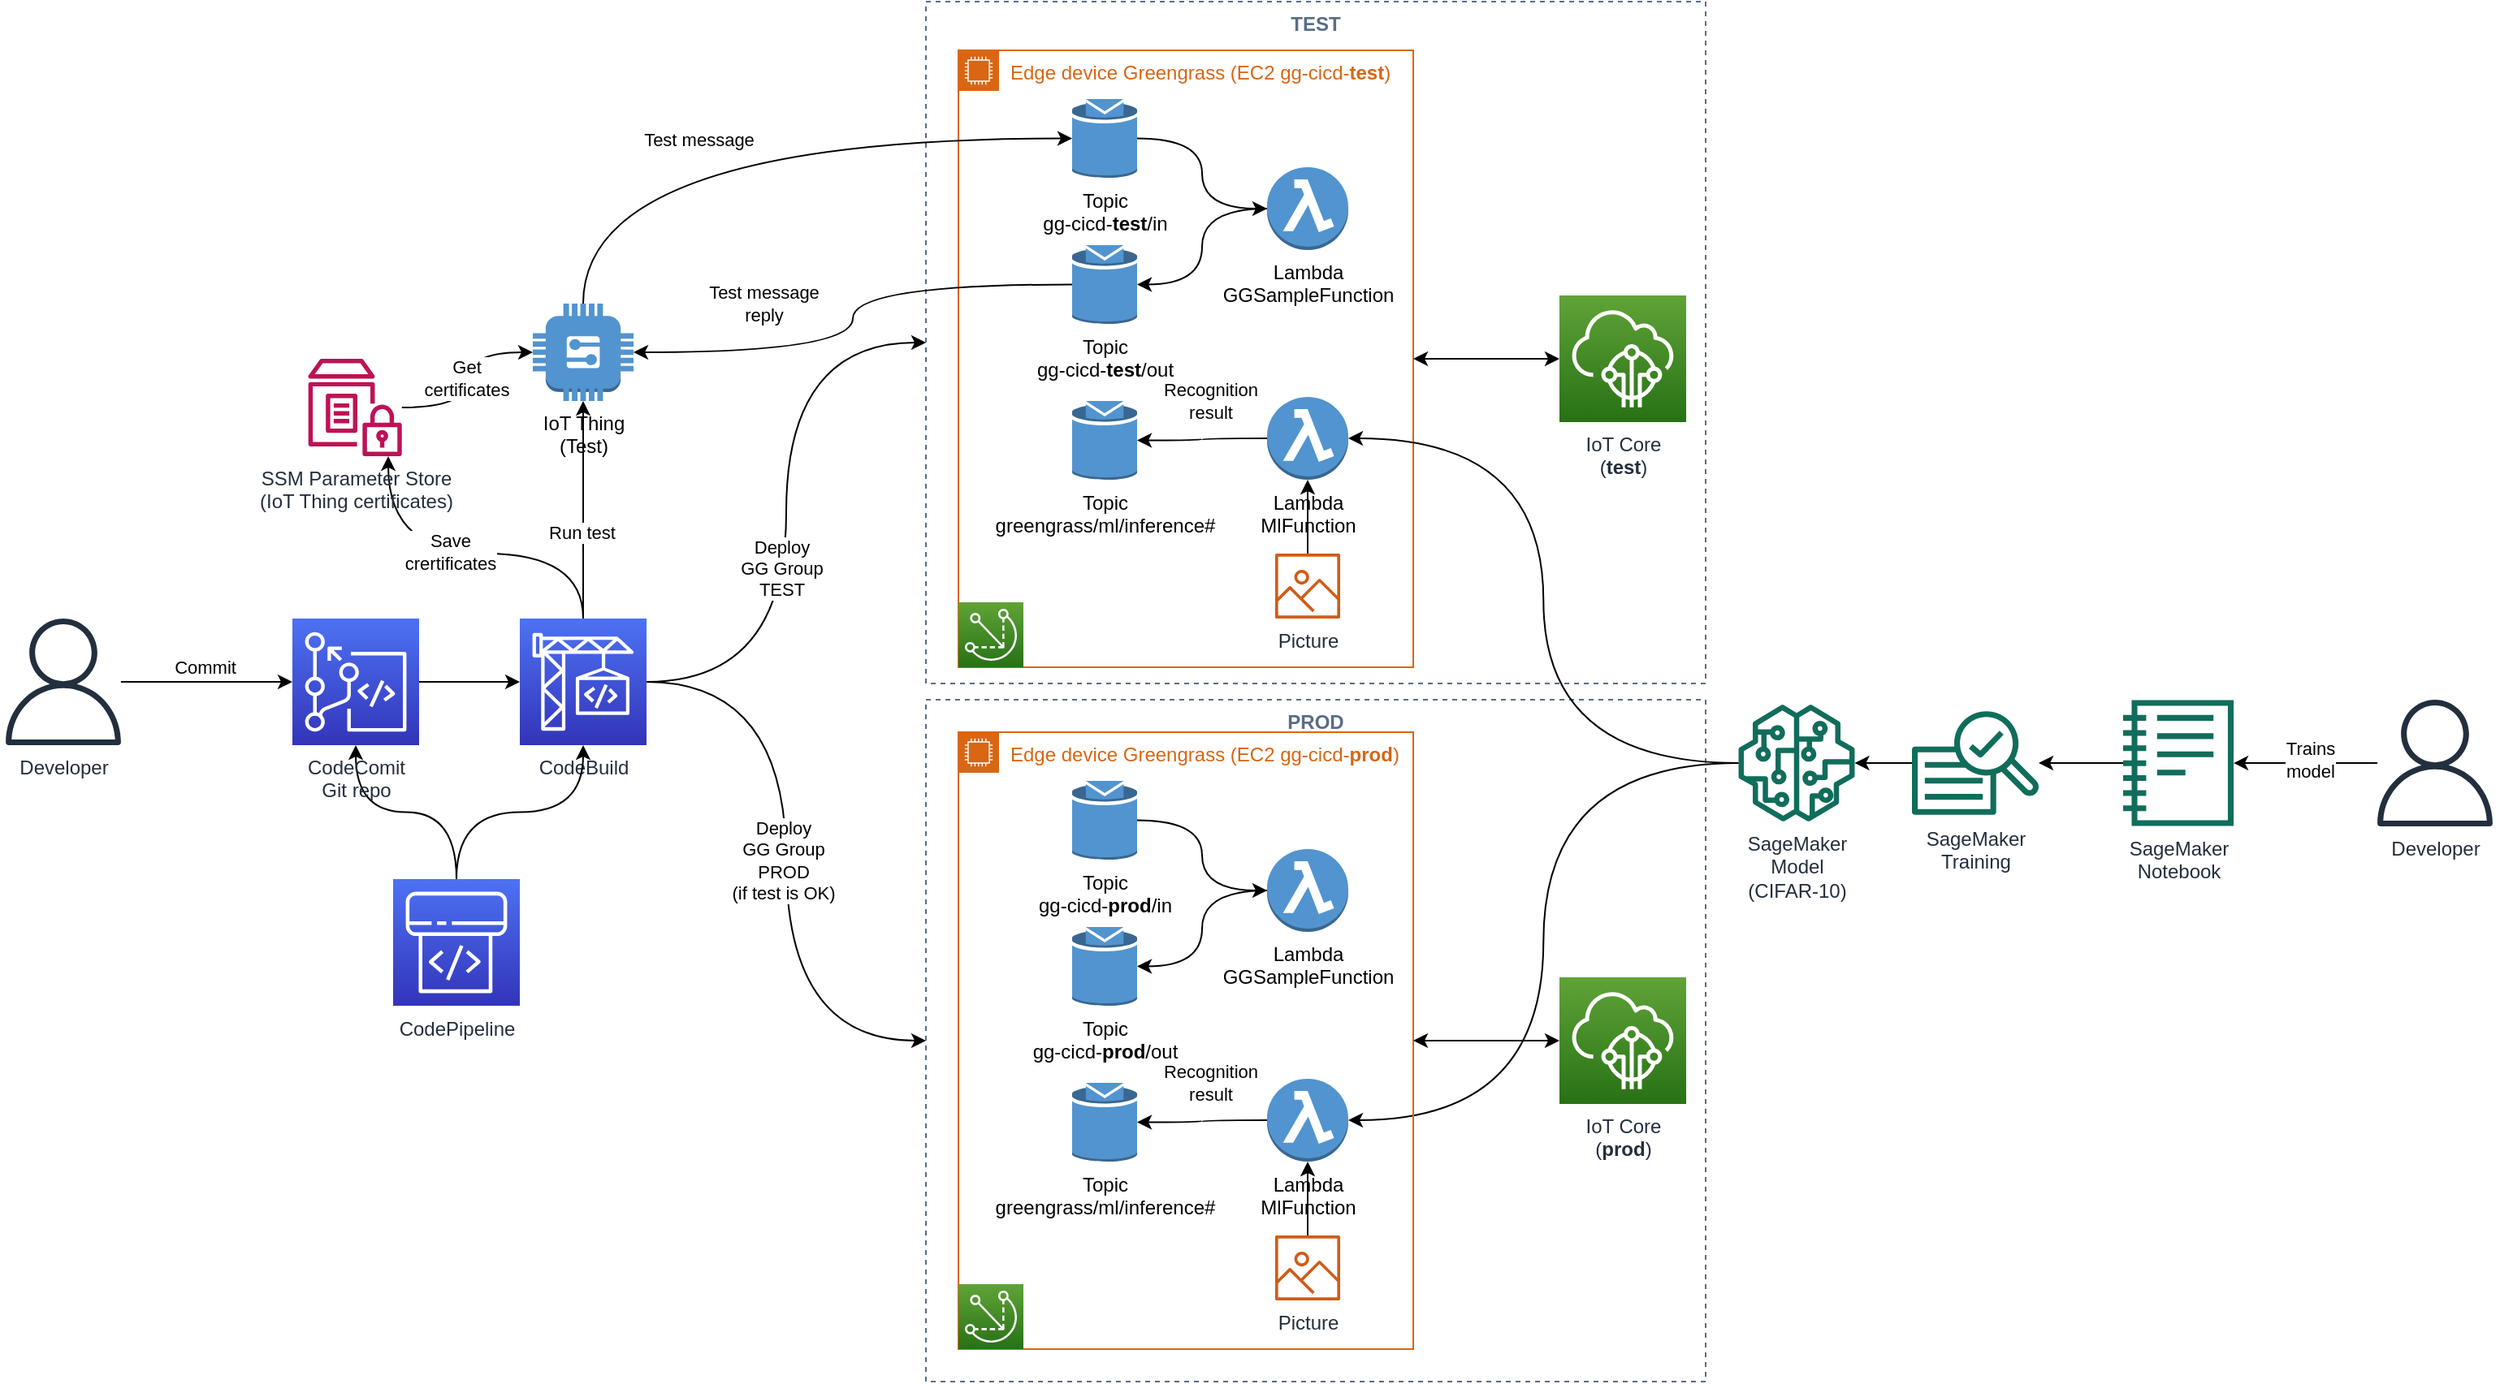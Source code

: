 <mxfile version="14.6.13" type="device"><diagram id="Ht1M8jgEwFfnCIfOTk4-" name="Page-1"><mxGraphModel dx="1113" dy="800" grid="1" gridSize="10" guides="1" tooltips="1" connect="1" arrows="1" fold="1" page="1" pageScale="1" pageWidth="1169" pageHeight="827" math="0" shadow="0"><root><mxCell id="0"/><mxCell id="1" parent="0"/><mxCell id="ckJvgmb0v2m8_YfLmpIP-58" value="TEST" style="fillColor=none;strokeColor=#5A6C86;dashed=1;verticalAlign=top;fontStyle=1;fontColor=#5A6C86;" vertex="1" parent="1"><mxGeometry x="610" y="120" width="480" height="420" as="geometry"/></mxCell><mxCell id="ckJvgmb0v2m8_YfLmpIP-57" value="PROD" style="fillColor=none;strokeColor=#5A6C86;dashed=1;verticalAlign=top;fontStyle=1;fontColor=#5A6C86;" vertex="1" parent="1"><mxGeometry x="610" y="550" width="480" height="420" as="geometry"/></mxCell><mxCell id="ckJvgmb0v2m8_YfLmpIP-30" value="Edge device Greengrass (EC2 gg-cicd-&lt;b&gt;test&lt;/b&gt;)" style="points=[[0,0],[0.25,0],[0.5,0],[0.75,0],[1,0],[1,0.25],[1,0.5],[1,0.75],[1,1],[0.75,1],[0.5,1],[0.25,1],[0,1],[0,0.75],[0,0.5],[0,0.25]];outlineConnect=0;gradientColor=none;html=1;whiteSpace=wrap;fontSize=12;fontStyle=0;shape=mxgraph.aws4.group;grIcon=mxgraph.aws4.group_ec2_instance_contents;strokeColor=#D86613;fillColor=none;verticalAlign=top;align=left;spacingLeft=30;fontColor=#D86613;dashed=0;" vertex="1" parent="1"><mxGeometry x="630" y="150" width="280" height="380" as="geometry"/></mxCell><mxCell id="ckJvgmb0v2m8_YfLmpIP-18" value="" style="edgeStyle=orthogonalEdgeStyle;curved=1;orthogonalLoop=1;jettySize=auto;html=1;" edge="1" parent="1" source="ckJvgmb0v2m8_YfLmpIP-1" target="ckJvgmb0v2m8_YfLmpIP-8"><mxGeometry relative="1" as="geometry"/></mxCell><mxCell id="ckJvgmb0v2m8_YfLmpIP-70" value="Run test" style="edgeLabel;html=1;align=center;verticalAlign=middle;resizable=0;points=[];" vertex="1" connectable="0" parent="ckJvgmb0v2m8_YfLmpIP-18"><mxGeometry x="-0.2" y="1" relative="1" as="geometry"><mxPoint as="offset"/></mxGeometry></mxCell><mxCell id="ckJvgmb0v2m8_YfLmpIP-59" value="" style="edgeStyle=orthogonalEdgeStyle;curved=1;orthogonalLoop=1;jettySize=auto;html=1;entryX=0;entryY=0.5;entryDx=0;entryDy=0;" edge="1" parent="1" source="ckJvgmb0v2m8_YfLmpIP-1" target="ckJvgmb0v2m8_YfLmpIP-58"><mxGeometry relative="1" as="geometry"><mxPoint x="518" y="539" as="targetPoint"/></mxGeometry></mxCell><mxCell id="ckJvgmb0v2m8_YfLmpIP-62" value="Deploy&lt;br&gt;GG Group&lt;br&gt;TEST" style="edgeLabel;html=1;align=center;verticalAlign=middle;resizable=0;points=[];" vertex="1" connectable="0" parent="ckJvgmb0v2m8_YfLmpIP-59"><mxGeometry x="-0.181" y="3" relative="1" as="geometry"><mxPoint as="offset"/></mxGeometry></mxCell><mxCell id="ckJvgmb0v2m8_YfLmpIP-1" value="CodeBuild" style="points=[[0,0,0],[0.25,0,0],[0.5,0,0],[0.75,0,0],[1,0,0],[0,1,0],[0.25,1,0],[0.5,1,0],[0.75,1,0],[1,1,0],[0,0.25,0],[0,0.5,0],[0,0.75,0],[1,0.25,0],[1,0.5,0],[1,0.75,0]];outlineConnect=0;fontColor=#232F3E;gradientColor=#4D72F3;gradientDirection=north;fillColor=#3334B9;strokeColor=#ffffff;dashed=0;verticalLabelPosition=bottom;verticalAlign=top;align=center;html=1;fontSize=12;fontStyle=0;aspect=fixed;shape=mxgraph.aws4.resourceIcon;resIcon=mxgraph.aws4.codebuild;" vertex="1" parent="1"><mxGeometry x="360" y="500" width="78" height="78" as="geometry"/></mxCell><mxCell id="ckJvgmb0v2m8_YfLmpIP-51" value="" style="edgeStyle=orthogonalEdgeStyle;curved=1;orthogonalLoop=1;jettySize=auto;html=1;entryX=0.5;entryY=1;entryDx=0;entryDy=0;entryPerimeter=0;" edge="1" parent="1" source="ckJvgmb0v2m8_YfLmpIP-2" target="ckJvgmb0v2m8_YfLmpIP-3"><mxGeometry relative="1" as="geometry"><mxPoint x="210" y="709" as="targetPoint"/></mxGeometry></mxCell><mxCell id="ckJvgmb0v2m8_YfLmpIP-52" value="" style="edgeStyle=orthogonalEdgeStyle;curved=1;orthogonalLoop=1;jettySize=auto;html=1;" edge="1" parent="1" source="ckJvgmb0v2m8_YfLmpIP-2" target="ckJvgmb0v2m8_YfLmpIP-1"><mxGeometry relative="1" as="geometry"><mxPoint x="448" y="709" as="targetPoint"/></mxGeometry></mxCell><mxCell id="ckJvgmb0v2m8_YfLmpIP-2" value="CodePipeline" style="points=[[0,0,0],[0.25,0,0],[0.5,0,0],[0.75,0,0],[1,0,0],[0,1,0],[0.25,1,0],[0.5,1,0],[0.75,1,0],[1,1,0],[0,0.25,0],[0,0.5,0],[0,0.75,0],[1,0.25,0],[1,0.5,0],[1,0.75,0]];outlineConnect=0;fontColor=#232F3E;gradientColor=#4D72F3;gradientDirection=north;fillColor=#3334B9;strokeColor=#ffffff;dashed=0;verticalLabelPosition=bottom;verticalAlign=top;align=center;html=1;fontSize=12;fontStyle=0;aspect=fixed;shape=mxgraph.aws4.resourceIcon;resIcon=mxgraph.aws4.codepipeline;" vertex="1" parent="1"><mxGeometry x="282" y="660.5" width="78" height="78" as="geometry"/></mxCell><mxCell id="ckJvgmb0v2m8_YfLmpIP-4" value="" style="edgeStyle=orthogonalEdgeStyle;rounded=0;orthogonalLoop=1;jettySize=auto;html=1;" edge="1" parent="1" source="ckJvgmb0v2m8_YfLmpIP-3" target="ckJvgmb0v2m8_YfLmpIP-1"><mxGeometry relative="1" as="geometry"/></mxCell><mxCell id="ckJvgmb0v2m8_YfLmpIP-3" value="CodeComit&lt;br&gt;Git repo" style="points=[[0,0,0],[0.25,0,0],[0.5,0,0],[0.75,0,0],[1,0,0],[0,1,0],[0.25,1,0],[0.5,1,0],[0.75,1,0],[1,1,0],[0,0.25,0],[0,0.5,0],[0,0.75,0],[1,0.25,0],[1,0.5,0],[1,0.75,0]];outlineConnect=0;fontColor=#232F3E;gradientColor=#4D72F3;gradientDirection=north;fillColor=#3334B9;strokeColor=#ffffff;dashed=0;verticalLabelPosition=bottom;verticalAlign=top;align=center;html=1;fontSize=12;fontStyle=0;aspect=fixed;shape=mxgraph.aws4.resourceIcon;resIcon=mxgraph.aws4.codecommit;" vertex="1" parent="1"><mxGeometry x="220" y="500" width="78" height="78" as="geometry"/></mxCell><mxCell id="ckJvgmb0v2m8_YfLmpIP-5" value="" style="points=[[0,0,0],[0.25,0,0],[0.5,0,0],[0.75,0,0],[1,0,0],[0,1,0],[0.25,1,0],[0.5,1,0],[0.75,1,0],[1,1,0],[0,0.25,0],[0,0.5,0],[0,0.75,0],[1,0.25,0],[1,0.5,0],[1,0.75,0]];outlineConnect=0;fontColor=#232F3E;gradientColor=#60A337;gradientDirection=north;fillColor=#277116;strokeColor=#ffffff;dashed=0;verticalLabelPosition=bottom;verticalAlign=top;align=center;html=1;fontSize=12;fontStyle=0;aspect=fixed;shape=mxgraph.aws4.resourceIcon;resIcon=mxgraph.aws4.greengrass;" vertex="1" parent="1"><mxGeometry x="630" y="490" width="40" height="40" as="geometry"/></mxCell><mxCell id="ckJvgmb0v2m8_YfLmpIP-55" value="" style="edgeStyle=orthogonalEdgeStyle;curved=1;orthogonalLoop=1;jettySize=auto;html=1;startArrow=classic;startFill=1;" edge="1" parent="1" source="ckJvgmb0v2m8_YfLmpIP-7" target="ckJvgmb0v2m8_YfLmpIP-30"><mxGeometry relative="1" as="geometry"/></mxCell><mxCell id="ckJvgmb0v2m8_YfLmpIP-7" value="IoT Core&lt;br&gt;(&lt;b&gt;test&lt;/b&gt;)" style="points=[[0,0,0],[0.25,0,0],[0.5,0,0],[0.75,0,0],[1,0,0],[0,1,0],[0.25,1,0],[0.5,1,0],[0.75,1,0],[1,1,0],[0,0.25,0],[0,0.5,0],[0,0.75,0],[1,0.25,0],[1,0.5,0],[1,0.75,0]];outlineConnect=0;fontColor=#232F3E;gradientColor=#60A337;gradientDirection=north;fillColor=#277116;strokeColor=#ffffff;dashed=0;verticalLabelPosition=bottom;verticalAlign=top;align=center;html=1;fontSize=12;fontStyle=0;aspect=fixed;shape=mxgraph.aws4.resourceIcon;resIcon=mxgraph.aws4.iot_core;" vertex="1" parent="1"><mxGeometry x="1000" y="301" width="78" height="78" as="geometry"/></mxCell><mxCell id="ckJvgmb0v2m8_YfLmpIP-50" value="" style="edgeStyle=orthogonalEdgeStyle;curved=1;orthogonalLoop=1;jettySize=auto;html=1;entryX=0;entryY=0.5;entryDx=0;entryDy=0;entryPerimeter=0;exitX=0.5;exitY=0;exitDx=0;exitDy=0;exitPerimeter=0;" edge="1" parent="1" source="ckJvgmb0v2m8_YfLmpIP-8" target="ckJvgmb0v2m8_YfLmpIP-14"><mxGeometry relative="1" as="geometry"><mxPoint x="399" y="290" as="targetPoint"/></mxGeometry></mxCell><mxCell id="ckJvgmb0v2m8_YfLmpIP-60" value="Test message" style="edgeLabel;html=1;align=center;verticalAlign=middle;resizable=0;points=[];" vertex="1" connectable="0" parent="ckJvgmb0v2m8_YfLmpIP-50"><mxGeometry x="0.014" y="-42" relative="1" as="geometry"><mxPoint x="-32" y="-42" as="offset"/></mxGeometry></mxCell><mxCell id="ckJvgmb0v2m8_YfLmpIP-8" value="IoT Thing&lt;br&gt;(Test)" style="outlineConnect=0;dashed=0;verticalLabelPosition=bottom;verticalAlign=top;align=center;html=1;shape=mxgraph.aws3.generic;fillColor=#5294CF;gradientColor=none;" vertex="1" parent="1"><mxGeometry x="368" y="306" width="62" height="60" as="geometry"/></mxCell><mxCell id="ckJvgmb0v2m8_YfLmpIP-15" value="" style="edgeStyle=orthogonalEdgeStyle;orthogonalLoop=1;jettySize=auto;html=1;curved=1;" edge="1" parent="1" source="ckJvgmb0v2m8_YfLmpIP-9" target="ckJvgmb0v2m8_YfLmpIP-10"><mxGeometry relative="1" as="geometry"/></mxCell><mxCell id="ckJvgmb0v2m8_YfLmpIP-9" value="Lambda&lt;br&gt;GGSampleFunction" style="outlineConnect=0;dashed=0;verticalLabelPosition=bottom;verticalAlign=top;align=center;html=1;shape=mxgraph.aws3.lambda_function;fillColor=#5294CF;gradientColor=none;" vertex="1" parent="1"><mxGeometry x="820" y="222" width="50" height="51" as="geometry"/></mxCell><mxCell id="ckJvgmb0v2m8_YfLmpIP-20" value="" style="edgeStyle=orthogonalEdgeStyle;curved=1;orthogonalLoop=1;jettySize=auto;html=1;" edge="1" parent="1" source="ckJvgmb0v2m8_YfLmpIP-10" target="ckJvgmb0v2m8_YfLmpIP-8"><mxGeometry relative="1" as="geometry"/></mxCell><mxCell id="ckJvgmb0v2m8_YfLmpIP-28" value="Test message&lt;br&gt;reply" style="edgeLabel;html=1;align=center;verticalAlign=middle;resizable=0;points=[];" vertex="1" connectable="0" parent="ckJvgmb0v2m8_YfLmpIP-20"><mxGeometry x="0.283" y="19" relative="1" as="geometry"><mxPoint x="-32" y="-49" as="offset"/></mxGeometry></mxCell><mxCell id="ckJvgmb0v2m8_YfLmpIP-10" value="Topic&lt;br&gt;gg-cicd-&lt;b&gt;test&lt;/b&gt;/out" style="outlineConnect=0;dashed=0;verticalLabelPosition=bottom;verticalAlign=top;align=center;html=1;shape=mxgraph.aws3.topic;fillColor=#5294CF;gradientColor=none;" vertex="1" parent="1"><mxGeometry x="700" y="270" width="40" height="48.5" as="geometry"/></mxCell><mxCell id="ckJvgmb0v2m8_YfLmpIP-22" value="" style="edgeStyle=orthogonalEdgeStyle;curved=1;orthogonalLoop=1;jettySize=auto;html=1;" edge="1" parent="1" source="ckJvgmb0v2m8_YfLmpIP-11" target="ckJvgmb0v2m8_YfLmpIP-21"><mxGeometry relative="1" as="geometry"/></mxCell><mxCell id="ckJvgmb0v2m8_YfLmpIP-26" value="Recognition&lt;br&gt;result" style="edgeLabel;html=1;align=center;verticalAlign=middle;resizable=0;points=[];" vertex="1" connectable="0" parent="ckJvgmb0v2m8_YfLmpIP-22"><mxGeometry x="-0.139" y="1" relative="1" as="geometry"><mxPoint y="-24" as="offset"/></mxGeometry></mxCell><mxCell id="ckJvgmb0v2m8_YfLmpIP-11" value="Lambda&lt;br&gt;MlFunction" style="outlineConnect=0;dashed=0;verticalLabelPosition=bottom;verticalAlign=top;align=center;html=1;shape=mxgraph.aws3.lambda_function;fillColor=#5294CF;gradientColor=none;" vertex="1" parent="1"><mxGeometry x="820" y="363.5" width="50" height="51" as="geometry"/></mxCell><mxCell id="ckJvgmb0v2m8_YfLmpIP-23" value="" style="edgeStyle=orthogonalEdgeStyle;curved=1;orthogonalLoop=1;jettySize=auto;html=1;entryX=1;entryY=0.5;entryDx=0;entryDy=0;entryPerimeter=0;" edge="1" parent="1" source="ckJvgmb0v2m8_YfLmpIP-13" target="ckJvgmb0v2m8_YfLmpIP-11"><mxGeometry relative="1" as="geometry"><mxPoint x="953" y="414" as="targetPoint"/></mxGeometry></mxCell><mxCell id="ckJvgmb0v2m8_YfLmpIP-49" value="" style="edgeStyle=orthogonalEdgeStyle;curved=1;orthogonalLoop=1;jettySize=auto;html=1;entryX=1;entryY=0.5;entryDx=0;entryDy=0;entryPerimeter=0;" edge="1" parent="1" source="ckJvgmb0v2m8_YfLmpIP-13" target="ckJvgmb0v2m8_YfLmpIP-43"><mxGeometry relative="1" as="geometry"><mxPoint x="1106" y="665" as="targetPoint"/></mxGeometry></mxCell><mxCell id="ckJvgmb0v2m8_YfLmpIP-13" value="SageMaker&lt;br&gt;Model&lt;br&gt;(CIFAR-10)" style="outlineConnect=0;fontColor=#232F3E;gradientColor=none;fillColor=#116D5B;strokeColor=none;dashed=0;verticalLabelPosition=bottom;verticalAlign=top;align=center;html=1;fontSize=12;fontStyle=0;aspect=fixed;pointerEvents=1;shape=mxgraph.aws4.sagemaker_model;" vertex="1" parent="1"><mxGeometry x="1110" y="553" width="72" height="72" as="geometry"/></mxCell><mxCell id="ckJvgmb0v2m8_YfLmpIP-16" value="" style="edgeStyle=orthogonalEdgeStyle;curved=1;orthogonalLoop=1;jettySize=auto;html=1;entryX=0;entryY=0.5;entryDx=0;entryDy=0;entryPerimeter=0;" edge="1" parent="1" source="ckJvgmb0v2m8_YfLmpIP-14" target="ckJvgmb0v2m8_YfLmpIP-9"><mxGeometry relative="1" as="geometry"/></mxCell><mxCell id="ckJvgmb0v2m8_YfLmpIP-14" value="Topic&lt;br&gt;gg-cicd-&lt;b&gt;test&lt;/b&gt;/in" style="outlineConnect=0;dashed=0;verticalLabelPosition=bottom;verticalAlign=top;align=center;html=1;shape=mxgraph.aws3.topic;fillColor=#5294CF;gradientColor=none;" vertex="1" parent="1"><mxGeometry x="700" y="180" width="40" height="48.5" as="geometry"/></mxCell><mxCell id="ckJvgmb0v2m8_YfLmpIP-21" value="Topic&lt;br&gt;greengrass/ml/inference#" style="outlineConnect=0;dashed=0;verticalLabelPosition=bottom;verticalAlign=top;align=center;html=1;shape=mxgraph.aws3.topic;fillColor=#5294CF;gradientColor=none;" vertex="1" parent="1"><mxGeometry x="700" y="366" width="40" height="48.5" as="geometry"/></mxCell><mxCell id="ckJvgmb0v2m8_YfLmpIP-25" value="" style="edgeStyle=orthogonalEdgeStyle;curved=1;orthogonalLoop=1;jettySize=auto;html=1;" edge="1" parent="1" source="ckJvgmb0v2m8_YfLmpIP-24" target="ckJvgmb0v2m8_YfLmpIP-11"><mxGeometry relative="1" as="geometry"/></mxCell><mxCell id="ckJvgmb0v2m8_YfLmpIP-24" value="Picture" style="outlineConnect=0;fontColor=#232F3E;gradientColor=none;fillColor=#D05C17;strokeColor=none;dashed=0;verticalLabelPosition=bottom;verticalAlign=top;align=center;html=1;fontSize=12;fontStyle=0;aspect=fixed;pointerEvents=1;shape=mxgraph.aws4.container_registry_image;" vertex="1" parent="1"><mxGeometry x="825" y="460" width="40" height="40" as="geometry"/></mxCell><mxCell id="ckJvgmb0v2m8_YfLmpIP-34" value="" style="edgeStyle=orthogonalEdgeStyle;curved=1;orthogonalLoop=1;jettySize=auto;html=1;" edge="1" parent="1" source="ckJvgmb0v2m8_YfLmpIP-31" target="ckJvgmb0v2m8_YfLmpIP-33"><mxGeometry relative="1" as="geometry"/></mxCell><mxCell id="ckJvgmb0v2m8_YfLmpIP-31" value="SageMaker&lt;br&gt;Notebook" style="outlineConnect=0;fontColor=#232F3E;gradientColor=none;fillColor=#116D5B;strokeColor=none;dashed=0;verticalLabelPosition=bottom;verticalAlign=top;align=center;html=1;fontSize=12;fontStyle=0;aspect=fixed;pointerEvents=1;shape=mxgraph.aws4.sagemaker_notebook;" vertex="1" parent="1"><mxGeometry x="1347" y="550" width="68" height="78" as="geometry"/></mxCell><mxCell id="ckJvgmb0v2m8_YfLmpIP-35" value="" style="edgeStyle=orthogonalEdgeStyle;curved=1;orthogonalLoop=1;jettySize=auto;html=1;" edge="1" parent="1" source="ckJvgmb0v2m8_YfLmpIP-33" target="ckJvgmb0v2m8_YfLmpIP-13"><mxGeometry relative="1" as="geometry"/></mxCell><mxCell id="ckJvgmb0v2m8_YfLmpIP-33" value="SageMaker&lt;br&gt;Training" style="outlineConnect=0;fontColor=#232F3E;gradientColor=none;fillColor=#116D5B;strokeColor=none;dashed=0;verticalLabelPosition=bottom;verticalAlign=top;align=center;html=1;fontSize=12;fontStyle=0;aspect=fixed;pointerEvents=1;shape=mxgraph.aws4.sagemaker_train;" vertex="1" parent="1"><mxGeometry x="1217" y="556.5" width="78" height="65" as="geometry"/></mxCell><mxCell id="ckJvgmb0v2m8_YfLmpIP-36" value="Edge device Greengrass (EC2 gg-cicd-&lt;b&gt;prod&lt;/b&gt;)" style="points=[[0,0],[0.25,0],[0.5,0],[0.75,0],[1,0],[1,0.25],[1,0.5],[1,0.75],[1,1],[0.75,1],[0.5,1],[0.25,1],[0,1],[0,0.75],[0,0.5],[0,0.25]];outlineConnect=0;gradientColor=none;html=1;whiteSpace=wrap;fontSize=12;fontStyle=0;shape=mxgraph.aws4.group;grIcon=mxgraph.aws4.group_ec2_instance_contents;strokeColor=#D86613;fillColor=none;verticalAlign=top;align=left;spacingLeft=30;fontColor=#D86613;dashed=0;" vertex="1" parent="1"><mxGeometry x="630" y="570" width="280" height="380" as="geometry"/></mxCell><mxCell id="ckJvgmb0v2m8_YfLmpIP-37" value="" style="points=[[0,0,0],[0.25,0,0],[0.5,0,0],[0.75,0,0],[1,0,0],[0,1,0],[0.25,1,0],[0.5,1,0],[0.75,1,0],[1,1,0],[0,0.25,0],[0,0.5,0],[0,0.75,0],[1,0.25,0],[1,0.5,0],[1,0.75,0]];outlineConnect=0;fontColor=#232F3E;gradientColor=#60A337;gradientDirection=north;fillColor=#277116;strokeColor=#ffffff;dashed=0;verticalLabelPosition=bottom;verticalAlign=top;align=center;html=1;fontSize=12;fontStyle=0;aspect=fixed;shape=mxgraph.aws4.resourceIcon;resIcon=mxgraph.aws4.greengrass;" vertex="1" parent="1"><mxGeometry x="630" y="910" width="40" height="40" as="geometry"/></mxCell><mxCell id="ckJvgmb0v2m8_YfLmpIP-38" value="" style="edgeStyle=orthogonalEdgeStyle;orthogonalLoop=1;jettySize=auto;html=1;curved=1;" edge="1" parent="1" source="ckJvgmb0v2m8_YfLmpIP-39" target="ckJvgmb0v2m8_YfLmpIP-40"><mxGeometry relative="1" as="geometry"/></mxCell><mxCell id="ckJvgmb0v2m8_YfLmpIP-39" value="Lambda&lt;br&gt;GGSampleFunction" style="outlineConnect=0;dashed=0;verticalLabelPosition=bottom;verticalAlign=top;align=center;html=1;shape=mxgraph.aws3.lambda_function;fillColor=#5294CF;gradientColor=none;" vertex="1" parent="1"><mxGeometry x="820" y="642" width="50" height="51" as="geometry"/></mxCell><mxCell id="ckJvgmb0v2m8_YfLmpIP-40" value="Topic&lt;br&gt;gg-cicd-&lt;b&gt;prod&lt;/b&gt;/out" style="outlineConnect=0;dashed=0;verticalLabelPosition=bottom;verticalAlign=top;align=center;html=1;shape=mxgraph.aws3.topic;fillColor=#5294CF;gradientColor=none;" vertex="1" parent="1"><mxGeometry x="700" y="690" width="40" height="48.5" as="geometry"/></mxCell><mxCell id="ckJvgmb0v2m8_YfLmpIP-41" value="" style="edgeStyle=orthogonalEdgeStyle;curved=1;orthogonalLoop=1;jettySize=auto;html=1;" edge="1" parent="1" source="ckJvgmb0v2m8_YfLmpIP-43" target="ckJvgmb0v2m8_YfLmpIP-46"><mxGeometry relative="1" as="geometry"/></mxCell><mxCell id="ckJvgmb0v2m8_YfLmpIP-42" value="Recognition&lt;br&gt;result" style="edgeLabel;html=1;align=center;verticalAlign=middle;resizable=0;points=[];" vertex="1" connectable="0" parent="ckJvgmb0v2m8_YfLmpIP-41"><mxGeometry x="-0.139" y="1" relative="1" as="geometry"><mxPoint y="-24" as="offset"/></mxGeometry></mxCell><mxCell id="ckJvgmb0v2m8_YfLmpIP-43" value="Lambda&lt;br&gt;MlFunction" style="outlineConnect=0;dashed=0;verticalLabelPosition=bottom;verticalAlign=top;align=center;html=1;shape=mxgraph.aws3.lambda_function;fillColor=#5294CF;gradientColor=none;" vertex="1" parent="1"><mxGeometry x="820" y="783.5" width="50" height="51" as="geometry"/></mxCell><mxCell id="ckJvgmb0v2m8_YfLmpIP-44" value="" style="edgeStyle=orthogonalEdgeStyle;curved=1;orthogonalLoop=1;jettySize=auto;html=1;entryX=0;entryY=0.5;entryDx=0;entryDy=0;entryPerimeter=0;" edge="1" parent="1" source="ckJvgmb0v2m8_YfLmpIP-45" target="ckJvgmb0v2m8_YfLmpIP-39"><mxGeometry relative="1" as="geometry"/></mxCell><mxCell id="ckJvgmb0v2m8_YfLmpIP-45" value="Topic&lt;br&gt;gg-cicd-&lt;b&gt;prod&lt;/b&gt;/in" style="outlineConnect=0;dashed=0;verticalLabelPosition=bottom;verticalAlign=top;align=center;html=1;shape=mxgraph.aws3.topic;fillColor=#5294CF;gradientColor=none;" vertex="1" parent="1"><mxGeometry x="700" y="600" width="40" height="48.5" as="geometry"/></mxCell><mxCell id="ckJvgmb0v2m8_YfLmpIP-46" value="Topic&lt;br&gt;greengrass/ml/inference#" style="outlineConnect=0;dashed=0;verticalLabelPosition=bottom;verticalAlign=top;align=center;html=1;shape=mxgraph.aws3.topic;fillColor=#5294CF;gradientColor=none;" vertex="1" parent="1"><mxGeometry x="700" y="786" width="40" height="48.5" as="geometry"/></mxCell><mxCell id="ckJvgmb0v2m8_YfLmpIP-47" value="" style="edgeStyle=orthogonalEdgeStyle;curved=1;orthogonalLoop=1;jettySize=auto;html=1;" edge="1" parent="1" source="ckJvgmb0v2m8_YfLmpIP-48" target="ckJvgmb0v2m8_YfLmpIP-43"><mxGeometry relative="1" as="geometry"/></mxCell><mxCell id="ckJvgmb0v2m8_YfLmpIP-48" value="Picture" style="outlineConnect=0;fontColor=#232F3E;gradientColor=none;fillColor=#D05C17;strokeColor=none;dashed=0;verticalLabelPosition=bottom;verticalAlign=top;align=center;html=1;fontSize=12;fontStyle=0;aspect=fixed;pointerEvents=1;shape=mxgraph.aws4.container_registry_image;" vertex="1" parent="1"><mxGeometry x="825" y="880" width="40" height="40" as="geometry"/></mxCell><mxCell id="ckJvgmb0v2m8_YfLmpIP-54" value="" style="edgeStyle=orthogonalEdgeStyle;curved=1;orthogonalLoop=1;jettySize=auto;html=1;startArrow=classic;startFill=1;" edge="1" parent="1" source="ckJvgmb0v2m8_YfLmpIP-53" target="ckJvgmb0v2m8_YfLmpIP-36"><mxGeometry relative="1" as="geometry"/></mxCell><mxCell id="ckJvgmb0v2m8_YfLmpIP-53" value="IoT Core&lt;br&gt;(&lt;b&gt;prod&lt;/b&gt;)" style="points=[[0,0,0],[0.25,0,0],[0.5,0,0],[0.75,0,0],[1,0,0],[0,1,0],[0.25,1,0],[0.5,1,0],[0.75,1,0],[1,1,0],[0,0.25,0],[0,0.5,0],[0,0.75,0],[1,0.25,0],[1,0.5,0],[1,0.75,0]];outlineConnect=0;fontColor=#232F3E;gradientColor=#60A337;gradientDirection=north;fillColor=#277116;strokeColor=#ffffff;dashed=0;verticalLabelPosition=bottom;verticalAlign=top;align=center;html=1;fontSize=12;fontStyle=0;aspect=fixed;shape=mxgraph.aws4.resourceIcon;resIcon=mxgraph.aws4.iot_core;" vertex="1" parent="1"><mxGeometry x="1000" y="721" width="78" height="78" as="geometry"/></mxCell><mxCell id="ckJvgmb0v2m8_YfLmpIP-61" value="" style="edgeStyle=orthogonalEdgeStyle;curved=1;orthogonalLoop=1;jettySize=auto;html=1;entryX=0;entryY=0.5;entryDx=0;entryDy=0;exitX=1;exitY=0.5;exitDx=0;exitDy=0;exitPerimeter=0;" edge="1" parent="1" source="ckJvgmb0v2m8_YfLmpIP-1" target="ckJvgmb0v2m8_YfLmpIP-57"><mxGeometry relative="1" as="geometry"><mxPoint x="620" y="340" as="targetPoint"/><mxPoint x="448" y="549" as="sourcePoint"/></mxGeometry></mxCell><mxCell id="ckJvgmb0v2m8_YfLmpIP-63" value="Deploy&lt;br&gt;GG Group&lt;br&gt;PROD&lt;br&gt;(if test is OK)" style="edgeLabel;html=1;align=center;verticalAlign=middle;resizable=0;points=[];" vertex="1" connectable="0" parent="ckJvgmb0v2m8_YfLmpIP-61"><mxGeometry x="-0.003" y="-2" relative="1" as="geometry"><mxPoint as="offset"/></mxGeometry></mxCell><mxCell id="ckJvgmb0v2m8_YfLmpIP-65" value="" style="edgeStyle=orthogonalEdgeStyle;curved=1;orthogonalLoop=1;jettySize=auto;html=1;" edge="1" parent="1" source="ckJvgmb0v2m8_YfLmpIP-64" target="ckJvgmb0v2m8_YfLmpIP-3"><mxGeometry relative="1" as="geometry"/></mxCell><mxCell id="ckJvgmb0v2m8_YfLmpIP-66" value="Commit" style="edgeLabel;html=1;align=center;verticalAlign=middle;resizable=0;points=[];" vertex="1" connectable="0" parent="ckJvgmb0v2m8_YfLmpIP-65"><mxGeometry x="-0.021" y="-2" relative="1" as="geometry"><mxPoint y="-11" as="offset"/></mxGeometry></mxCell><mxCell id="ckJvgmb0v2m8_YfLmpIP-64" value="Developer" style="outlineConnect=0;fontColor=#232F3E;gradientColor=none;fillColor=#232F3E;strokeColor=none;dashed=0;verticalLabelPosition=bottom;verticalAlign=top;align=center;html=1;fontSize=12;fontStyle=0;aspect=fixed;pointerEvents=1;shape=mxgraph.aws4.user;" vertex="1" parent="1"><mxGeometry x="40" y="500" width="78" height="78" as="geometry"/></mxCell><mxCell id="ckJvgmb0v2m8_YfLmpIP-68" value="" style="edgeStyle=orthogonalEdgeStyle;curved=1;orthogonalLoop=1;jettySize=auto;html=1;" edge="1" parent="1" source="ckJvgmb0v2m8_YfLmpIP-67" target="ckJvgmb0v2m8_YfLmpIP-31"><mxGeometry relative="1" as="geometry"/></mxCell><mxCell id="ckJvgmb0v2m8_YfLmpIP-69" value="Trains &lt;br&gt;model" style="edgeLabel;html=1;align=center;verticalAlign=middle;resizable=0;points=[];" vertex="1" connectable="0" parent="ckJvgmb0v2m8_YfLmpIP-68"><mxGeometry x="-0.051" y="-2" relative="1" as="geometry"><mxPoint as="offset"/></mxGeometry></mxCell><mxCell id="ckJvgmb0v2m8_YfLmpIP-67" value="Developer" style="outlineConnect=0;fontColor=#232F3E;gradientColor=none;fillColor=#232F3E;strokeColor=none;dashed=0;verticalLabelPosition=bottom;verticalAlign=top;align=center;html=1;fontSize=12;fontStyle=0;aspect=fixed;pointerEvents=1;shape=mxgraph.aws4.user;" vertex="1" parent="1"><mxGeometry x="1500" y="550" width="78" height="78" as="geometry"/></mxCell><mxCell id="ckJvgmb0v2m8_YfLmpIP-74" value="" style="edgeStyle=orthogonalEdgeStyle;curved=1;orthogonalLoop=1;jettySize=auto;html=1;startArrow=classic;startFill=1;entryX=0.5;entryY=0;entryDx=0;entryDy=0;entryPerimeter=0;endArrow=none;endFill=0;" edge="1" parent="1" source="ckJvgmb0v2m8_YfLmpIP-72" target="ckJvgmb0v2m8_YfLmpIP-1"><mxGeometry relative="1" as="geometry"><Array as="points"><mxPoint x="279" y="460"/><mxPoint x="399" y="460"/></Array></mxGeometry></mxCell><mxCell id="ckJvgmb0v2m8_YfLmpIP-76" value="Save &lt;br&gt;crertificates" style="edgeLabel;html=1;align=center;verticalAlign=middle;resizable=0;points=[];" vertex="1" connectable="0" parent="ckJvgmb0v2m8_YfLmpIP-74"><mxGeometry x="-0.109" y="1" relative="1" as="geometry"><mxPoint as="offset"/></mxGeometry></mxCell><mxCell id="ckJvgmb0v2m8_YfLmpIP-75" value="" style="edgeStyle=orthogonalEdgeStyle;curved=1;orthogonalLoop=1;jettySize=auto;html=1;startArrow=none;startFill=0;endArrow=classic;endFill=1;" edge="1" parent="1" source="ckJvgmb0v2m8_YfLmpIP-72" target="ckJvgmb0v2m8_YfLmpIP-8"><mxGeometry relative="1" as="geometry"/></mxCell><mxCell id="ckJvgmb0v2m8_YfLmpIP-77" value="Get&lt;br&gt;certificates" style="edgeLabel;html=1;align=center;verticalAlign=middle;resizable=0;points=[];" vertex="1" connectable="0" parent="ckJvgmb0v2m8_YfLmpIP-75"><mxGeometry x="0.026" y="1" relative="1" as="geometry"><mxPoint as="offset"/></mxGeometry></mxCell><mxCell id="ckJvgmb0v2m8_YfLmpIP-72" value="SSM Parameter Store&lt;br&gt;(IoT Thing certificates)" style="outlineConnect=0;fontColor=#232F3E;gradientColor=none;fillColor=#BC1356;strokeColor=none;dashed=0;verticalLabelPosition=bottom;verticalAlign=top;align=center;html=1;fontSize=12;fontStyle=0;aspect=fixed;pointerEvents=1;shape=mxgraph.aws4.parameter_store;" vertex="1" parent="1"><mxGeometry x="229.68" y="340" width="57.69" height="60" as="geometry"/></mxCell></root></mxGraphModel></diagram></mxfile>